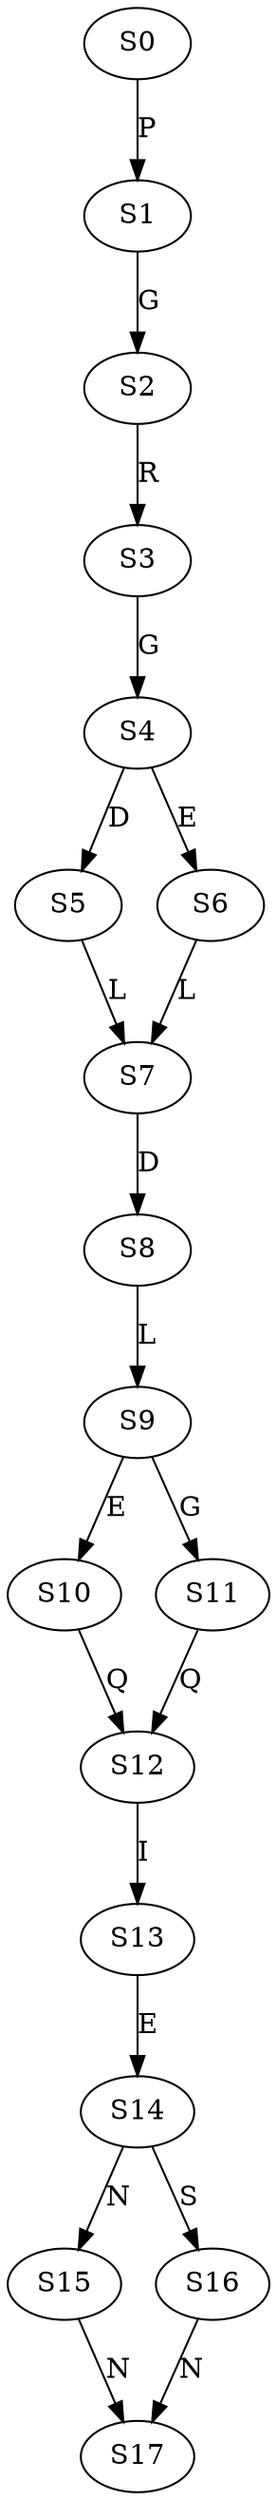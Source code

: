 strict digraph  {
	S0 -> S1 [ label = P ];
	S1 -> S2 [ label = G ];
	S2 -> S3 [ label = R ];
	S3 -> S4 [ label = G ];
	S4 -> S5 [ label = D ];
	S4 -> S6 [ label = E ];
	S5 -> S7 [ label = L ];
	S6 -> S7 [ label = L ];
	S7 -> S8 [ label = D ];
	S8 -> S9 [ label = L ];
	S9 -> S10 [ label = E ];
	S9 -> S11 [ label = G ];
	S10 -> S12 [ label = Q ];
	S11 -> S12 [ label = Q ];
	S12 -> S13 [ label = I ];
	S13 -> S14 [ label = E ];
	S14 -> S15 [ label = N ];
	S14 -> S16 [ label = S ];
	S15 -> S17 [ label = N ];
	S16 -> S17 [ label = N ];
}
